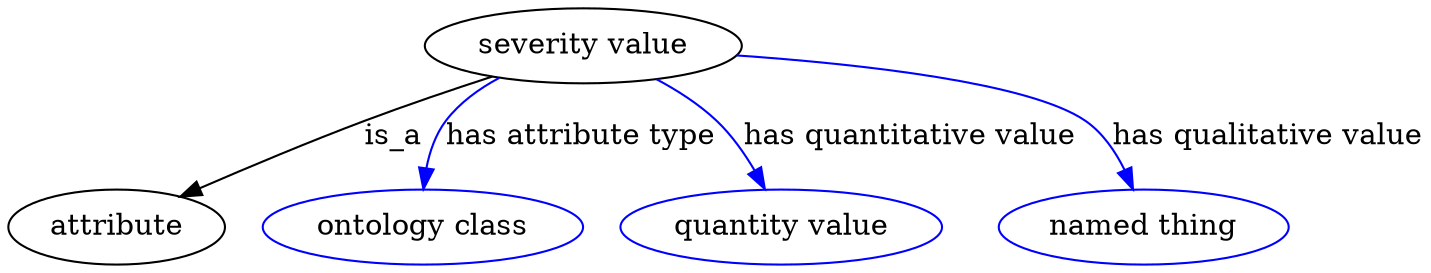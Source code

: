 digraph {
	graph [bb="0,0,533.3,123"];
	node [label="\N"];
	"severity value"	 [height=0.5,
		label="severity value",
		pos="226.3,105",
		width=1.661];
	attribute	 [height=0.5,
		pos="40.296,18",
		width=1.1193];
	"severity value" -> attribute	 [label=is_a,
		lp="158.3,61.5",
		pos="e,67.947,31.34 192.8,89.887 178.72,83.498 162.19,75.941 147.3,69 123.84,58.068 97.615,45.571 76.996,35.684"];
	"has attribute type"	 [color=blue,
		height=0.5,
		label="ontology class",
		pos="160.3,18",
		width=1.7151];
	"severity value" -> "has attribute type"	 [color=blue,
		label="has attribute type",
		lp="228.3,61.5",
		pos="e,165.28,36.145 200.88,88.308 193.86,82.793 186.7,76.204 181.3,69 176.07,62.028 171.9,53.569 168.71,45.56",
		style=solid];
	"has quantitative value"	 [color=blue,
		height=0.5,
		label="quantity value",
		pos="301.3,18",
		width=1.6971];
	"severity value" -> "has quantitative value"	 [color=blue,
		label="has quantitative value",
		lp="344.8,61.5",
		pos="e,294.47,36.229 253.12,88.718 260.91,83.132 269.01,76.401 275.3,69 281.22,62.032 286.24,53.486 290.25,45.395",
		style=solid];
	"has qualitative value"	 [color=blue,
		height=0.5,
		label="named thing",
		pos="439.3,18",
		width=1.5346];
	"severity value" -> "has qualitative value"	 [color=blue,
		label="has qualitative value",
		lp="477.3,61.5",
		pos="e,432.75,36.04 282.97,98.83 328.62,92.952 388.36,82.93 408.3,69 416.81,63.053 423.4,53.949 428.28,45.07",
		style=solid];
}
